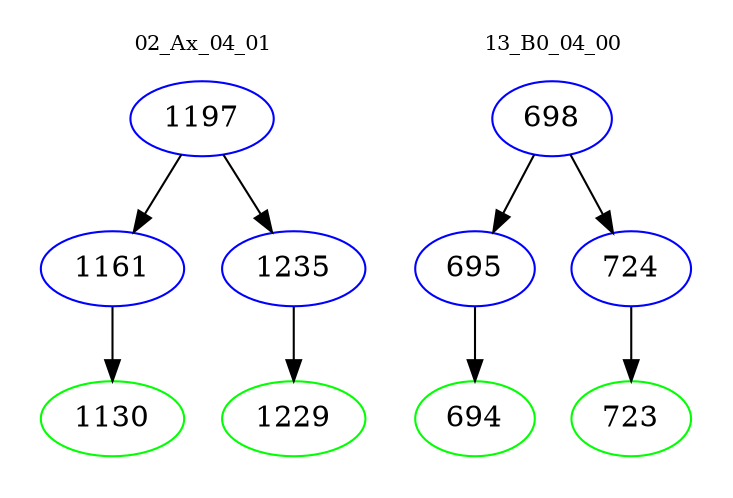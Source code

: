 digraph{
subgraph cluster_0 {
color = white
label = "02_Ax_04_01";
fontsize=10;
T0_1197 [label="1197", color="blue"]
T0_1197 -> T0_1161 [color="black"]
T0_1161 [label="1161", color="blue"]
T0_1161 -> T0_1130 [color="black"]
T0_1130 [label="1130", color="green"]
T0_1197 -> T0_1235 [color="black"]
T0_1235 [label="1235", color="blue"]
T0_1235 -> T0_1229 [color="black"]
T0_1229 [label="1229", color="green"]
}
subgraph cluster_1 {
color = white
label = "13_B0_04_00";
fontsize=10;
T1_698 [label="698", color="blue"]
T1_698 -> T1_695 [color="black"]
T1_695 [label="695", color="blue"]
T1_695 -> T1_694 [color="black"]
T1_694 [label="694", color="green"]
T1_698 -> T1_724 [color="black"]
T1_724 [label="724", color="blue"]
T1_724 -> T1_723 [color="black"]
T1_723 [label="723", color="green"]
}
}

